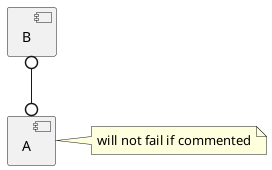 {
  "sha1": "n7b7ddmnc6vt6ln2vyya03mmqnl3e1c",
  "insertion": {
    "when": "2024-06-04T17:28:38.247Z",
    "url": "http://forum.plantuml.net/7588/note-breaks-the-component-diagram-if-0-dashed-0-arrow-is-used",
    "user": "plantuml@gmail.com"
  }
}
@startuml
component "B" as B {
}
component "A" as A {
}
note right of A: will not fail if commented
B 0--0 A
@enduml
